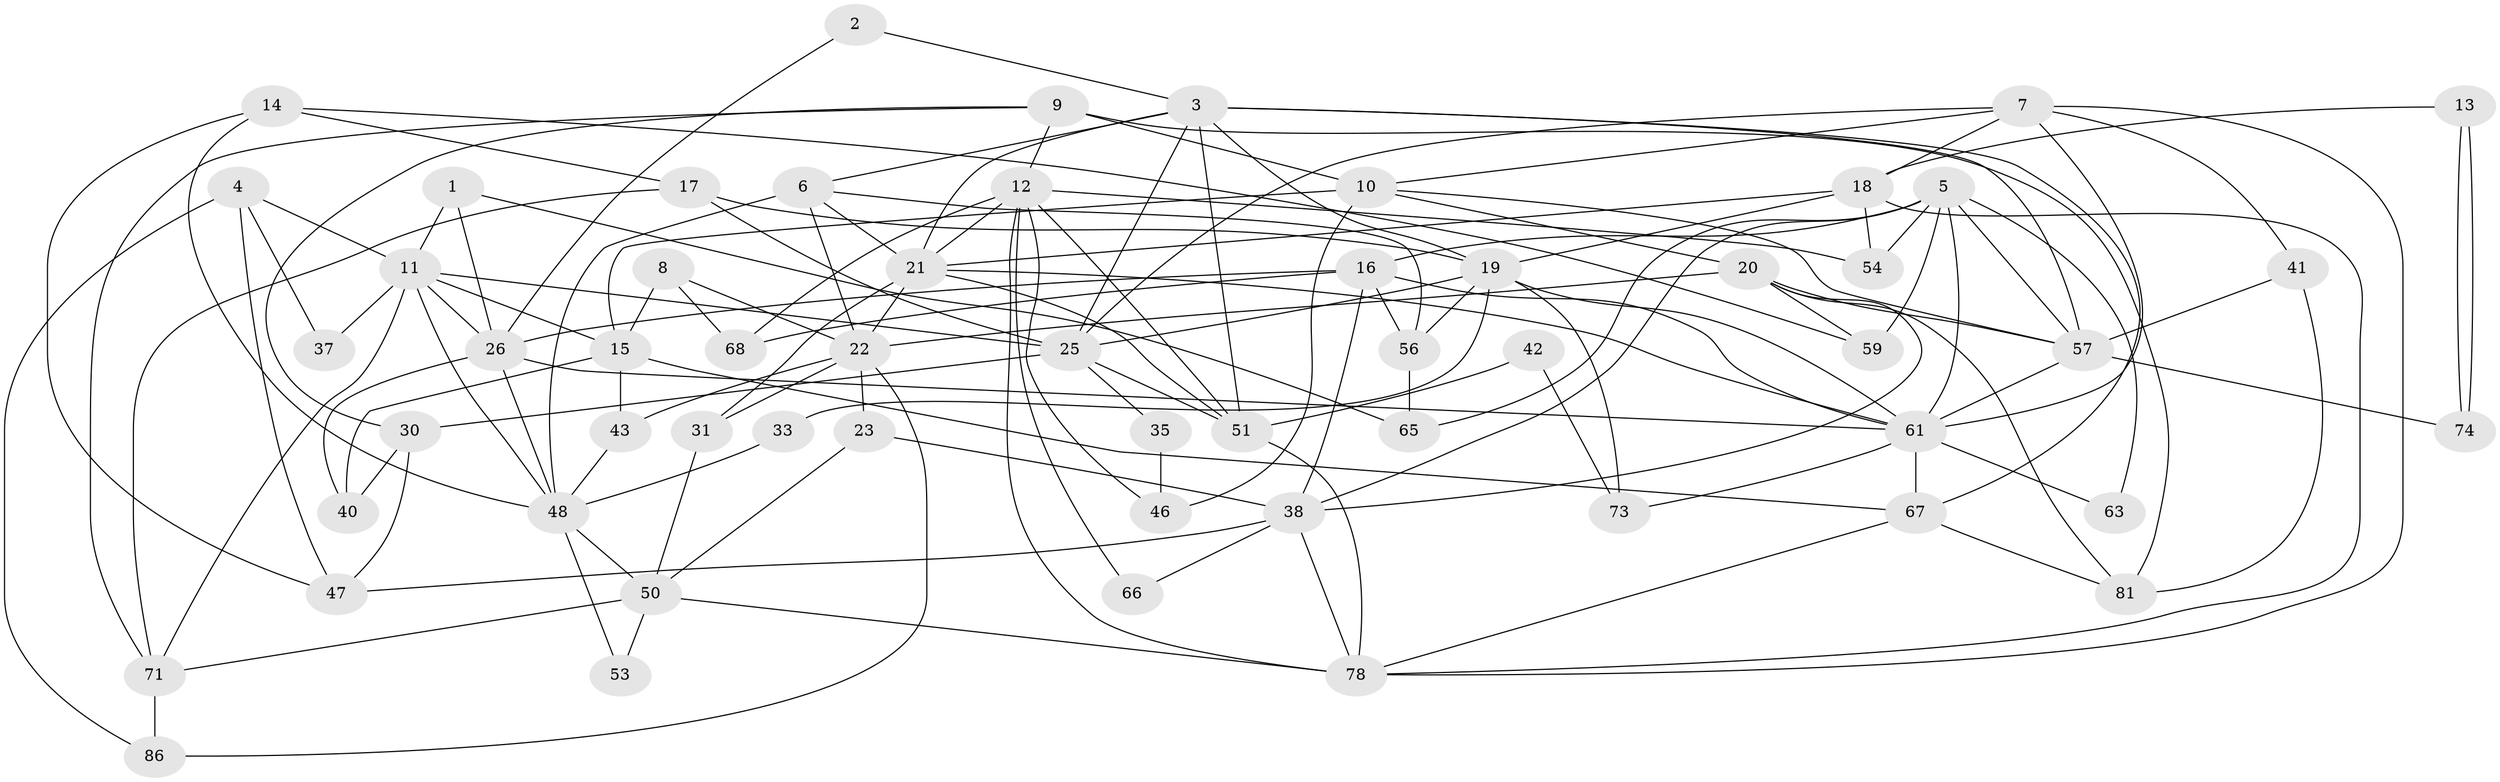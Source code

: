 // original degree distribution, {3: 0.22988505747126436, 2: 0.13793103448275862, 5: 0.14942528735632185, 4: 0.3218390804597701, 6: 0.13793103448275862, 7: 0.011494252873563218, 8: 0.011494252873563218}
// Generated by graph-tools (version 1.1) at 2025/41/03/06/25 10:41:57]
// undirected, 57 vertices, 135 edges
graph export_dot {
graph [start="1"]
  node [color=gray90,style=filled];
  1;
  2;
  3 [super="+52"];
  4 [super="+45"];
  5 [super="+55"];
  6 [super="+29"];
  7 [super="+72"];
  8;
  9 [super="+32"];
  10 [super="+62"];
  11 [super="+27"];
  12 [super="+36"];
  13;
  14 [super="+28"];
  15 [super="+44"];
  16 [super="+24"];
  17;
  18 [super="+64"];
  19 [super="+60"];
  20 [super="+34"];
  21 [super="+87"];
  22 [super="+39"];
  23;
  25 [super="+85"];
  26 [super="+84"];
  30;
  31 [super="+58"];
  33;
  35;
  37;
  38 [super="+82"];
  40;
  41;
  42;
  43;
  46 [super="+49"];
  47;
  48 [super="+75"];
  50;
  51 [super="+70"];
  53;
  54;
  56;
  57 [super="+69"];
  59;
  61 [super="+83"];
  63;
  65 [super="+76"];
  66;
  67 [super="+80"];
  68;
  71 [super="+77"];
  73;
  74;
  78 [super="+79"];
  81;
  86;
  1 -- 11;
  1 -- 65;
  1 -- 26;
  2 -- 3;
  2 -- 26;
  3 -- 6;
  3 -- 57;
  3 -- 67;
  3 -- 21;
  3 -- 25;
  3 -- 51;
  3 -- 19;
  4 -- 11;
  4 -- 37;
  4 -- 86;
  4 -- 47;
  5 -- 59;
  5 -- 16;
  5 -- 65;
  5 -- 54;
  5 -- 63;
  5 -- 38;
  5 -- 57;
  5 -- 61;
  6 -- 48 [weight=2];
  6 -- 56;
  6 -- 22;
  6 -- 21;
  7 -- 18;
  7 -- 78;
  7 -- 10;
  7 -- 25;
  7 -- 41;
  7 -- 61;
  8 -- 68;
  8 -- 22;
  8 -- 15;
  9 -- 12;
  9 -- 30;
  9 -- 81;
  9 -- 71;
  9 -- 10 [weight=2];
  10 -- 57;
  10 -- 15;
  10 -- 46;
  10 -- 20;
  11 -- 15;
  11 -- 25;
  11 -- 26;
  11 -- 37;
  11 -- 71;
  11 -- 48;
  12 -- 51;
  12 -- 46;
  12 -- 66;
  12 -- 68 [weight=2];
  12 -- 21;
  12 -- 54;
  12 -- 78;
  13 -- 74;
  13 -- 74;
  13 -- 18;
  14 -- 17;
  14 -- 59;
  14 -- 48;
  14 -- 47;
  15 -- 40;
  15 -- 43 [weight=2];
  15 -- 67;
  16 -- 68;
  16 -- 56;
  16 -- 26;
  16 -- 61;
  16 -- 38;
  17 -- 71;
  17 -- 25;
  17 -- 19;
  18 -- 19;
  18 -- 78;
  18 -- 21;
  18 -- 54;
  19 -- 56;
  19 -- 61;
  19 -- 73;
  19 -- 33;
  19 -- 25;
  20 -- 81;
  20 -- 59;
  20 -- 22;
  20 -- 38;
  20 -- 57;
  21 -- 31;
  21 -- 61;
  21 -- 51;
  21 -- 22;
  22 -- 43;
  22 -- 23;
  22 -- 86;
  22 -- 31;
  23 -- 38;
  23 -- 50;
  25 -- 35;
  25 -- 51;
  25 -- 30;
  26 -- 40;
  26 -- 61 [weight=2];
  26 -- 48;
  30 -- 40;
  30 -- 47;
  31 -- 50;
  33 -- 48;
  35 -- 46;
  38 -- 47;
  38 -- 66;
  38 -- 78;
  41 -- 57;
  41 -- 81;
  42 -- 73;
  42 -- 51;
  43 -- 48;
  48 -- 50;
  48 -- 53;
  50 -- 53;
  50 -- 78;
  50 -- 71;
  51 -- 78;
  56 -- 65;
  57 -- 74;
  57 -- 61;
  61 -- 63;
  61 -- 67;
  61 -- 73;
  67 -- 81;
  67 -- 78;
  71 -- 86;
}

